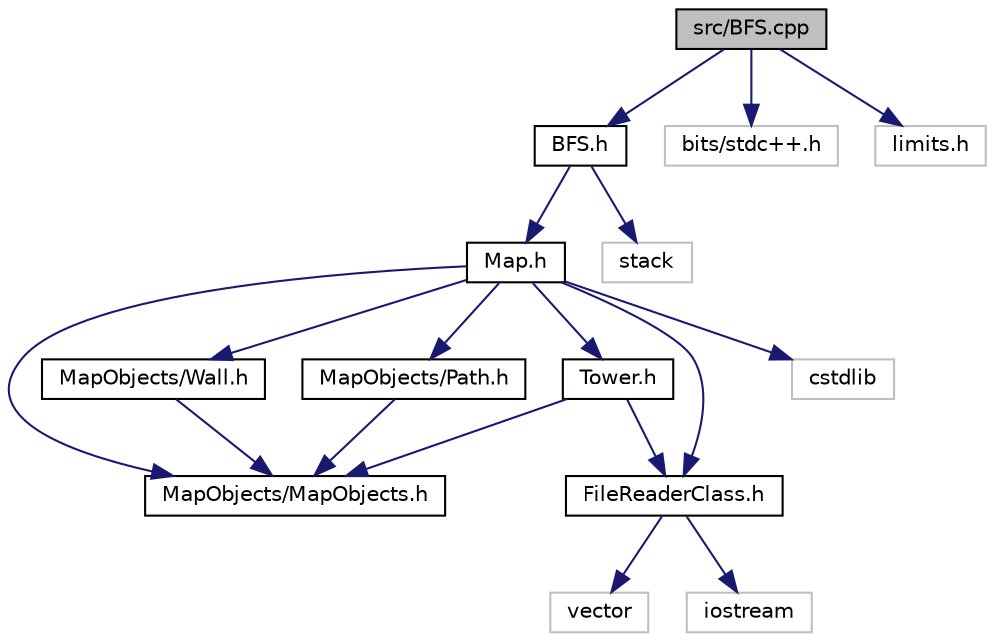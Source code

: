 digraph "src/BFS.cpp"
{
  edge [fontname="Helvetica",fontsize="10",labelfontname="Helvetica",labelfontsize="10"];
  node [fontname="Helvetica",fontsize="10",shape=record];
  Node1 [label="src/BFS.cpp",height=0.2,width=0.4,color="black", fillcolor="grey75", style="filled", fontcolor="black"];
  Node1 -> Node2 [color="midnightblue",fontsize="10",style="solid",fontname="Helvetica"];
  Node2 [label="BFS.h",height=0.2,width=0.4,color="black", fillcolor="white", style="filled",URL="$BFS_8h.html"];
  Node2 -> Node3 [color="midnightblue",fontsize="10",style="solid",fontname="Helvetica"];
  Node3 [label="Map.h",height=0.2,width=0.4,color="black", fillcolor="white", style="filled",URL="$Map_8h.html"];
  Node3 -> Node4 [color="midnightblue",fontsize="10",style="solid",fontname="Helvetica"];
  Node4 [label="MapObjects/MapObjects.h",height=0.2,width=0.4,color="black", fillcolor="white", style="filled",URL="$MapObjects_8h.html"];
  Node3 -> Node5 [color="midnightblue",fontsize="10",style="solid",fontname="Helvetica"];
  Node5 [label="MapObjects/Wall.h",height=0.2,width=0.4,color="black", fillcolor="white", style="filled",URL="$Wall_8h.html"];
  Node5 -> Node4 [color="midnightblue",fontsize="10",style="solid",fontname="Helvetica"];
  Node3 -> Node6 [color="midnightblue",fontsize="10",style="solid",fontname="Helvetica"];
  Node6 [label="Tower.h",height=0.2,width=0.4,color="black", fillcolor="white", style="filled",URL="$Tower_8h.html"];
  Node6 -> Node7 [color="midnightblue",fontsize="10",style="solid",fontname="Helvetica"];
  Node7 [label="FileReaderClass.h",height=0.2,width=0.4,color="black", fillcolor="white", style="filled",URL="$FileReaderClass_8h.html"];
  Node7 -> Node8 [color="midnightblue",fontsize="10",style="solid",fontname="Helvetica"];
  Node8 [label="vector",height=0.2,width=0.4,color="grey75", fillcolor="white", style="filled"];
  Node7 -> Node9 [color="midnightblue",fontsize="10",style="solid",fontname="Helvetica"];
  Node9 [label="iostream",height=0.2,width=0.4,color="grey75", fillcolor="white", style="filled"];
  Node6 -> Node4 [color="midnightblue",fontsize="10",style="solid",fontname="Helvetica"];
  Node3 -> Node10 [color="midnightblue",fontsize="10",style="solid",fontname="Helvetica"];
  Node10 [label="MapObjects/Path.h",height=0.2,width=0.4,color="black", fillcolor="white", style="filled",URL="$Path_8h.html"];
  Node10 -> Node4 [color="midnightblue",fontsize="10",style="solid",fontname="Helvetica"];
  Node3 -> Node7 [color="midnightblue",fontsize="10",style="solid",fontname="Helvetica"];
  Node3 -> Node11 [color="midnightblue",fontsize="10",style="solid",fontname="Helvetica"];
  Node11 [label="cstdlib",height=0.2,width=0.4,color="grey75", fillcolor="white", style="filled"];
  Node2 -> Node12 [color="midnightblue",fontsize="10",style="solid",fontname="Helvetica"];
  Node12 [label="stack",height=0.2,width=0.4,color="grey75", fillcolor="white", style="filled"];
  Node1 -> Node13 [color="midnightblue",fontsize="10",style="solid",fontname="Helvetica"];
  Node13 [label="bits/stdc++.h",height=0.2,width=0.4,color="grey75", fillcolor="white", style="filled"];
  Node1 -> Node14 [color="midnightblue",fontsize="10",style="solid",fontname="Helvetica"];
  Node14 [label="limits.h",height=0.2,width=0.4,color="grey75", fillcolor="white", style="filled"];
}
